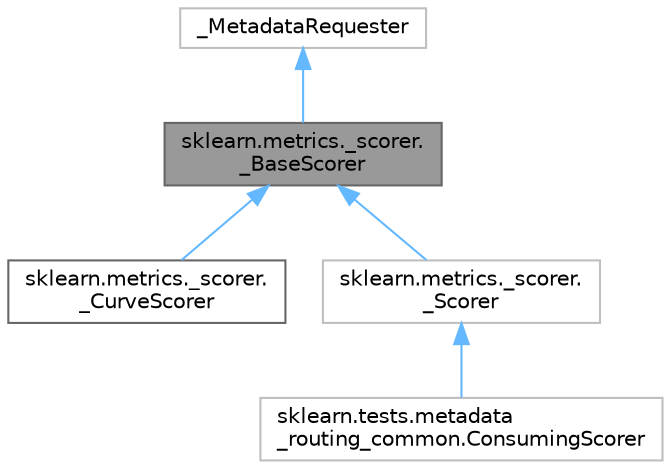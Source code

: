 digraph "sklearn.metrics._scorer._BaseScorer"
{
 // LATEX_PDF_SIZE
  bgcolor="transparent";
  edge [fontname=Helvetica,fontsize=10,labelfontname=Helvetica,labelfontsize=10];
  node [fontname=Helvetica,fontsize=10,shape=box,height=0.2,width=0.4];
  Node1 [id="Node000001",label="sklearn.metrics._scorer.\l_BaseScorer",height=0.2,width=0.4,color="gray40", fillcolor="grey60", style="filled", fontcolor="black",tooltip=" "];
  Node2 -> Node1 [id="edge5_Node000001_Node000002",dir="back",color="steelblue1",style="solid",tooltip=" "];
  Node2 [id="Node000002",label="_MetadataRequester",height=0.2,width=0.4,color="grey75", fillcolor="white", style="filled",URL="$d9/dc5/class__MetadataRequester.html",tooltip=" "];
  Node1 -> Node3 [id="edge6_Node000001_Node000003",dir="back",color="steelblue1",style="solid",tooltip=" "];
  Node3 [id="Node000003",label="sklearn.metrics._scorer.\l_CurveScorer",height=0.2,width=0.4,color="gray40", fillcolor="white", style="filled",URL="$d6/dd3/classsklearn_1_1metrics_1_1__scorer_1_1__CurveScorer.html",tooltip=" "];
  Node1 -> Node4 [id="edge7_Node000001_Node000004",dir="back",color="steelblue1",style="solid",tooltip=" "];
  Node4 [id="Node000004",label="sklearn.metrics._scorer.\l_Scorer",height=0.2,width=0.4,color="grey75", fillcolor="white", style="filled",URL="$db/da7/classsklearn_1_1metrics_1_1__scorer_1_1__Scorer.html",tooltip=" "];
  Node4 -> Node5 [id="edge8_Node000004_Node000005",dir="back",color="steelblue1",style="solid",tooltip=" "];
  Node5 [id="Node000005",label="sklearn.tests.metadata\l_routing_common.ConsumingScorer",height=0.2,width=0.4,color="grey75", fillcolor="white", style="filled",URL="$d0/dba/classsklearn_1_1tests_1_1metadata__routing__common_1_1ConsumingScorer.html",tooltip=" "];
}
